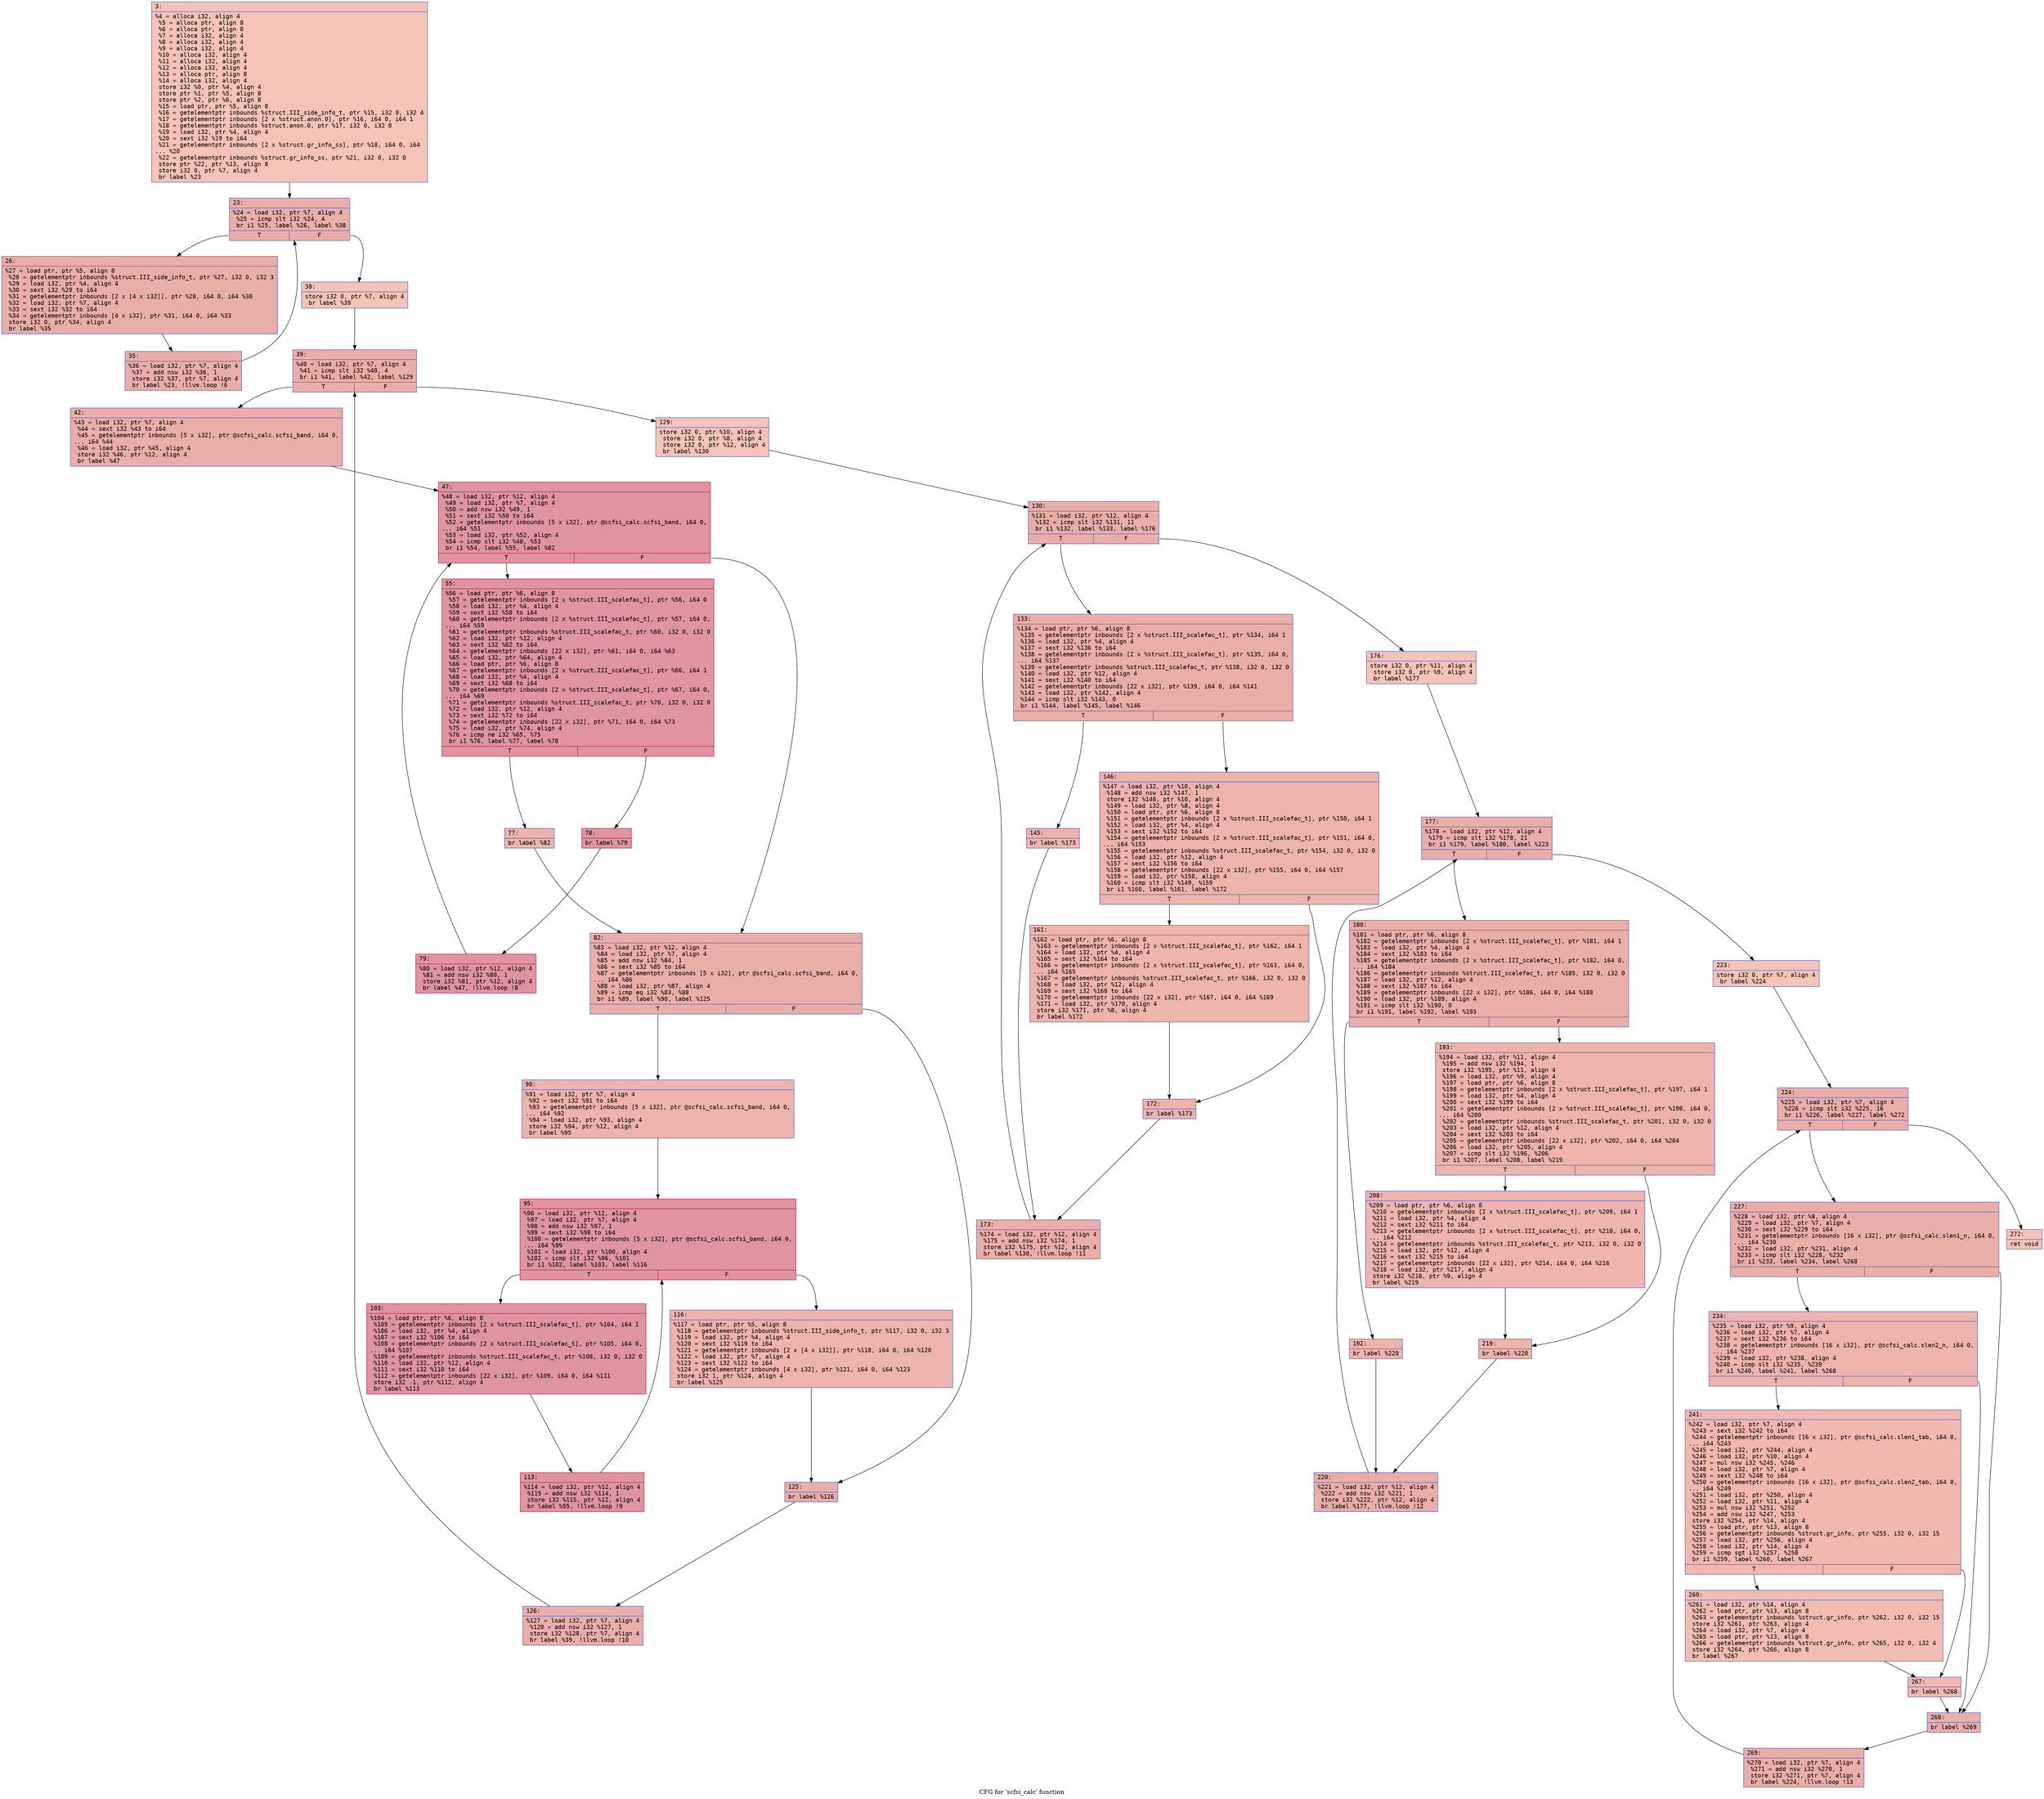 digraph "CFG for 'scfsi_calc' function" {
	label="CFG for 'scfsi_calc' function";

	Node0x60000224e580 [shape=record,color="#3d50c3ff", style=filled, fillcolor="#e8765c70" fontname="Courier",label="{3:\l|  %4 = alloca i32, align 4\l  %5 = alloca ptr, align 8\l  %6 = alloca ptr, align 8\l  %7 = alloca i32, align 4\l  %8 = alloca i32, align 4\l  %9 = alloca i32, align 4\l  %10 = alloca i32, align 4\l  %11 = alloca i32, align 4\l  %12 = alloca i32, align 4\l  %13 = alloca ptr, align 8\l  %14 = alloca i32, align 4\l  store i32 %0, ptr %4, align 4\l  store ptr %1, ptr %5, align 8\l  store ptr %2, ptr %6, align 8\l  %15 = load ptr, ptr %5, align 8\l  %16 = getelementptr inbounds %struct.III_side_info_t, ptr %15, i32 0, i32 4\l  %17 = getelementptr inbounds [2 x %struct.anon.0], ptr %16, i64 0, i64 1\l  %18 = getelementptr inbounds %struct.anon.0, ptr %17, i32 0, i32 0\l  %19 = load i32, ptr %4, align 4\l  %20 = sext i32 %19 to i64\l  %21 = getelementptr inbounds [2 x %struct.gr_info_ss], ptr %18, i64 0, i64\l... %20\l  %22 = getelementptr inbounds %struct.gr_info_ss, ptr %21, i32 0, i32 0\l  store ptr %22, ptr %13, align 8\l  store i32 0, ptr %7, align 4\l  br label %23\l}"];
	Node0x60000224e580 -> Node0x60000224e5d0[tooltip="3 -> 23\nProbability 100.00%" ];
	Node0x60000224e5d0 [shape=record,color="#3d50c3ff", style=filled, fillcolor="#d0473d70" fontname="Courier",label="{23:\l|  %24 = load i32, ptr %7, align 4\l  %25 = icmp slt i32 %24, 4\l  br i1 %25, label %26, label %38\l|{<s0>T|<s1>F}}"];
	Node0x60000224e5d0:s0 -> Node0x60000224e620[tooltip="23 -> 26\nProbability 96.88%" ];
	Node0x60000224e5d0:s1 -> Node0x60000224e6c0[tooltip="23 -> 38\nProbability 3.12%" ];
	Node0x60000224e620 [shape=record,color="#3d50c3ff", style=filled, fillcolor="#d0473d70" fontname="Courier",label="{26:\l|  %27 = load ptr, ptr %5, align 8\l  %28 = getelementptr inbounds %struct.III_side_info_t, ptr %27, i32 0, i32 3\l  %29 = load i32, ptr %4, align 4\l  %30 = sext i32 %29 to i64\l  %31 = getelementptr inbounds [2 x [4 x i32]], ptr %28, i64 0, i64 %30\l  %32 = load i32, ptr %7, align 4\l  %33 = sext i32 %32 to i64\l  %34 = getelementptr inbounds [4 x i32], ptr %31, i64 0, i64 %33\l  store i32 0, ptr %34, align 4\l  br label %35\l}"];
	Node0x60000224e620 -> Node0x60000224e670[tooltip="26 -> 35\nProbability 100.00%" ];
	Node0x60000224e670 [shape=record,color="#3d50c3ff", style=filled, fillcolor="#d0473d70" fontname="Courier",label="{35:\l|  %36 = load i32, ptr %7, align 4\l  %37 = add nsw i32 %36, 1\l  store i32 %37, ptr %7, align 4\l  br label %23, !llvm.loop !6\l}"];
	Node0x60000224e670 -> Node0x60000224e5d0[tooltip="35 -> 23\nProbability 100.00%" ];
	Node0x60000224e6c0 [shape=record,color="#3d50c3ff", style=filled, fillcolor="#e8765c70" fontname="Courier",label="{38:\l|  store i32 0, ptr %7, align 4\l  br label %39\l}"];
	Node0x60000224e6c0 -> Node0x60000224e710[tooltip="38 -> 39\nProbability 100.00%" ];
	Node0x60000224e710 [shape=record,color="#3d50c3ff", style=filled, fillcolor="#d0473d70" fontname="Courier",label="{39:\l|  %40 = load i32, ptr %7, align 4\l  %41 = icmp slt i32 %40, 4\l  br i1 %41, label %42, label %129\l|{<s0>T|<s1>F}}"];
	Node0x60000224e710:s0 -> Node0x60000224e760[tooltip="39 -> 42\nProbability 96.88%" ];
	Node0x60000224e710:s1 -> Node0x60000224ebc0[tooltip="39 -> 129\nProbability 3.12%" ];
	Node0x60000224e760 [shape=record,color="#3d50c3ff", style=filled, fillcolor="#d0473d70" fontname="Courier",label="{42:\l|  %43 = load i32, ptr %7, align 4\l  %44 = sext i32 %43 to i64\l  %45 = getelementptr inbounds [5 x i32], ptr @scfsi_calc.scfsi_band, i64 0,\l... i64 %44\l  %46 = load i32, ptr %45, align 4\l  store i32 %46, ptr %12, align 4\l  br label %47\l}"];
	Node0x60000224e760 -> Node0x60000224e7b0[tooltip="42 -> 47\nProbability 100.00%" ];
	Node0x60000224e7b0 [shape=record,color="#b70d28ff", style=filled, fillcolor="#b70d2870" fontname="Courier",label="{47:\l|  %48 = load i32, ptr %12, align 4\l  %49 = load i32, ptr %7, align 4\l  %50 = add nsw i32 %49, 1\l  %51 = sext i32 %50 to i64\l  %52 = getelementptr inbounds [5 x i32], ptr @scfsi_calc.scfsi_band, i64 0,\l... i64 %51\l  %53 = load i32, ptr %52, align 4\l  %54 = icmp slt i32 %48, %53\l  br i1 %54, label %55, label %82\l|{<s0>T|<s1>F}}"];
	Node0x60000224e7b0:s0 -> Node0x60000224e800[tooltip="47 -> 55\nProbability 96.88%" ];
	Node0x60000224e7b0:s1 -> Node0x60000224e940[tooltip="47 -> 82\nProbability 3.12%" ];
	Node0x60000224e800 [shape=record,color="#b70d28ff", style=filled, fillcolor="#b70d2870" fontname="Courier",label="{55:\l|  %56 = load ptr, ptr %6, align 8\l  %57 = getelementptr inbounds [2 x %struct.III_scalefac_t], ptr %56, i64 0\l  %58 = load i32, ptr %4, align 4\l  %59 = sext i32 %58 to i64\l  %60 = getelementptr inbounds [2 x %struct.III_scalefac_t], ptr %57, i64 0,\l... i64 %59\l  %61 = getelementptr inbounds %struct.III_scalefac_t, ptr %60, i32 0, i32 0\l  %62 = load i32, ptr %12, align 4\l  %63 = sext i32 %62 to i64\l  %64 = getelementptr inbounds [22 x i32], ptr %61, i64 0, i64 %63\l  %65 = load i32, ptr %64, align 4\l  %66 = load ptr, ptr %6, align 8\l  %67 = getelementptr inbounds [2 x %struct.III_scalefac_t], ptr %66, i64 1\l  %68 = load i32, ptr %4, align 4\l  %69 = sext i32 %68 to i64\l  %70 = getelementptr inbounds [2 x %struct.III_scalefac_t], ptr %67, i64 0,\l... i64 %69\l  %71 = getelementptr inbounds %struct.III_scalefac_t, ptr %70, i32 0, i32 0\l  %72 = load i32, ptr %12, align 4\l  %73 = sext i32 %72 to i64\l  %74 = getelementptr inbounds [22 x i32], ptr %71, i64 0, i64 %73\l  %75 = load i32, ptr %74, align 4\l  %76 = icmp ne i32 %65, %75\l  br i1 %76, label %77, label %78\l|{<s0>T|<s1>F}}"];
	Node0x60000224e800:s0 -> Node0x60000224e850[tooltip="55 -> 77\nProbability 3.12%" ];
	Node0x60000224e800:s1 -> Node0x60000224e8a0[tooltip="55 -> 78\nProbability 96.88%" ];
	Node0x60000224e850 [shape=record,color="#3d50c3ff", style=filled, fillcolor="#d6524470" fontname="Courier",label="{77:\l|  br label %82\l}"];
	Node0x60000224e850 -> Node0x60000224e940[tooltip="77 -> 82\nProbability 100.00%" ];
	Node0x60000224e8a0 [shape=record,color="#b70d28ff", style=filled, fillcolor="#b70d2870" fontname="Courier",label="{78:\l|  br label %79\l}"];
	Node0x60000224e8a0 -> Node0x60000224e8f0[tooltip="78 -> 79\nProbability 100.00%" ];
	Node0x60000224e8f0 [shape=record,color="#b70d28ff", style=filled, fillcolor="#b70d2870" fontname="Courier",label="{79:\l|  %80 = load i32, ptr %12, align 4\l  %81 = add nsw i32 %80, 1\l  store i32 %81, ptr %12, align 4\l  br label %47, !llvm.loop !8\l}"];
	Node0x60000224e8f0 -> Node0x60000224e7b0[tooltip="79 -> 47\nProbability 100.00%" ];
	Node0x60000224e940 [shape=record,color="#3d50c3ff", style=filled, fillcolor="#d0473d70" fontname="Courier",label="{82:\l|  %83 = load i32, ptr %12, align 4\l  %84 = load i32, ptr %7, align 4\l  %85 = add nsw i32 %84, 1\l  %86 = sext i32 %85 to i64\l  %87 = getelementptr inbounds [5 x i32], ptr @scfsi_calc.scfsi_band, i64 0,\l... i64 %86\l  %88 = load i32, ptr %87, align 4\l  %89 = icmp eq i32 %83, %88\l  br i1 %89, label %90, label %125\l|{<s0>T|<s1>F}}"];
	Node0x60000224e940:s0 -> Node0x60000224e990[tooltip="82 -> 90\nProbability 50.00%" ];
	Node0x60000224e940:s1 -> Node0x60000224eb20[tooltip="82 -> 125\nProbability 50.00%" ];
	Node0x60000224e990 [shape=record,color="#3d50c3ff", style=filled, fillcolor="#d6524470" fontname="Courier",label="{90:\l|  %91 = load i32, ptr %7, align 4\l  %92 = sext i32 %91 to i64\l  %93 = getelementptr inbounds [5 x i32], ptr @scfsi_calc.scfsi_band, i64 0,\l... i64 %92\l  %94 = load i32, ptr %93, align 4\l  store i32 %94, ptr %12, align 4\l  br label %95\l}"];
	Node0x60000224e990 -> Node0x60000224e9e0[tooltip="90 -> 95\nProbability 100.00%" ];
	Node0x60000224e9e0 [shape=record,color="#b70d28ff", style=filled, fillcolor="#b70d2870" fontname="Courier",label="{95:\l|  %96 = load i32, ptr %12, align 4\l  %97 = load i32, ptr %7, align 4\l  %98 = add nsw i32 %97, 1\l  %99 = sext i32 %98 to i64\l  %100 = getelementptr inbounds [5 x i32], ptr @scfsi_calc.scfsi_band, i64 0,\l... i64 %99\l  %101 = load i32, ptr %100, align 4\l  %102 = icmp slt i32 %96, %101\l  br i1 %102, label %103, label %116\l|{<s0>T|<s1>F}}"];
	Node0x60000224e9e0:s0 -> Node0x60000224ea30[tooltip="95 -> 103\nProbability 96.88%" ];
	Node0x60000224e9e0:s1 -> Node0x60000224ead0[tooltip="95 -> 116\nProbability 3.12%" ];
	Node0x60000224ea30 [shape=record,color="#b70d28ff", style=filled, fillcolor="#b70d2870" fontname="Courier",label="{103:\l|  %104 = load ptr, ptr %6, align 8\l  %105 = getelementptr inbounds [2 x %struct.III_scalefac_t], ptr %104, i64 1\l  %106 = load i32, ptr %4, align 4\l  %107 = sext i32 %106 to i64\l  %108 = getelementptr inbounds [2 x %struct.III_scalefac_t], ptr %105, i64 0,\l... i64 %107\l  %109 = getelementptr inbounds %struct.III_scalefac_t, ptr %108, i32 0, i32 0\l  %110 = load i32, ptr %12, align 4\l  %111 = sext i32 %110 to i64\l  %112 = getelementptr inbounds [22 x i32], ptr %109, i64 0, i64 %111\l  store i32 -1, ptr %112, align 4\l  br label %113\l}"];
	Node0x60000224ea30 -> Node0x60000224ea80[tooltip="103 -> 113\nProbability 100.00%" ];
	Node0x60000224ea80 [shape=record,color="#b70d28ff", style=filled, fillcolor="#b70d2870" fontname="Courier",label="{113:\l|  %114 = load i32, ptr %12, align 4\l  %115 = add nsw i32 %114, 1\l  store i32 %115, ptr %12, align 4\l  br label %95, !llvm.loop !9\l}"];
	Node0x60000224ea80 -> Node0x60000224e9e0[tooltip="113 -> 95\nProbability 100.00%" ];
	Node0x60000224ead0 [shape=record,color="#3d50c3ff", style=filled, fillcolor="#d6524470" fontname="Courier",label="{116:\l|  %117 = load ptr, ptr %5, align 8\l  %118 = getelementptr inbounds %struct.III_side_info_t, ptr %117, i32 0, i32 3\l  %119 = load i32, ptr %4, align 4\l  %120 = sext i32 %119 to i64\l  %121 = getelementptr inbounds [2 x [4 x i32]], ptr %118, i64 0, i64 %120\l  %122 = load i32, ptr %7, align 4\l  %123 = sext i32 %122 to i64\l  %124 = getelementptr inbounds [4 x i32], ptr %121, i64 0, i64 %123\l  store i32 1, ptr %124, align 4\l  br label %125\l}"];
	Node0x60000224ead0 -> Node0x60000224eb20[tooltip="116 -> 125\nProbability 100.00%" ];
	Node0x60000224eb20 [shape=record,color="#3d50c3ff", style=filled, fillcolor="#d0473d70" fontname="Courier",label="{125:\l|  br label %126\l}"];
	Node0x60000224eb20 -> Node0x60000224eb70[tooltip="125 -> 126\nProbability 100.00%" ];
	Node0x60000224eb70 [shape=record,color="#3d50c3ff", style=filled, fillcolor="#d0473d70" fontname="Courier",label="{126:\l|  %127 = load i32, ptr %7, align 4\l  %128 = add nsw i32 %127, 1\l  store i32 %128, ptr %7, align 4\l  br label %39, !llvm.loop !10\l}"];
	Node0x60000224eb70 -> Node0x60000224e710[tooltip="126 -> 39\nProbability 100.00%" ];
	Node0x60000224ebc0 [shape=record,color="#3d50c3ff", style=filled, fillcolor="#e8765c70" fontname="Courier",label="{129:\l|  store i32 0, ptr %10, align 4\l  store i32 0, ptr %8, align 4\l  store i32 0, ptr %12, align 4\l  br label %130\l}"];
	Node0x60000224ebc0 -> Node0x60000224ec10[tooltip="129 -> 130\nProbability 100.00%" ];
	Node0x60000224ec10 [shape=record,color="#3d50c3ff", style=filled, fillcolor="#d0473d70" fontname="Courier",label="{130:\l|  %131 = load i32, ptr %12, align 4\l  %132 = icmp slt i32 %131, 11\l  br i1 %132, label %133, label %176\l|{<s0>T|<s1>F}}"];
	Node0x60000224ec10:s0 -> Node0x60000224ec60[tooltip="130 -> 133\nProbability 96.88%" ];
	Node0x60000224ec10:s1 -> Node0x60000224ee40[tooltip="130 -> 176\nProbability 3.12%" ];
	Node0x60000224ec60 [shape=record,color="#3d50c3ff", style=filled, fillcolor="#d0473d70" fontname="Courier",label="{133:\l|  %134 = load ptr, ptr %6, align 8\l  %135 = getelementptr inbounds [2 x %struct.III_scalefac_t], ptr %134, i64 1\l  %136 = load i32, ptr %4, align 4\l  %137 = sext i32 %136 to i64\l  %138 = getelementptr inbounds [2 x %struct.III_scalefac_t], ptr %135, i64 0,\l... i64 %137\l  %139 = getelementptr inbounds %struct.III_scalefac_t, ptr %138, i32 0, i32 0\l  %140 = load i32, ptr %12, align 4\l  %141 = sext i32 %140 to i64\l  %142 = getelementptr inbounds [22 x i32], ptr %139, i64 0, i64 %141\l  %143 = load i32, ptr %142, align 4\l  %144 = icmp slt i32 %143, 0\l  br i1 %144, label %145, label %146\l|{<s0>T|<s1>F}}"];
	Node0x60000224ec60:s0 -> Node0x60000224ecb0[tooltip="133 -> 145\nProbability 37.50%" ];
	Node0x60000224ec60:s1 -> Node0x60000224ed00[tooltip="133 -> 146\nProbability 62.50%" ];
	Node0x60000224ecb0 [shape=record,color="#3d50c3ff", style=filled, fillcolor="#d8564670" fontname="Courier",label="{145:\l|  br label %173\l}"];
	Node0x60000224ecb0 -> Node0x60000224edf0[tooltip="145 -> 173\nProbability 100.00%" ];
	Node0x60000224ed00 [shape=record,color="#3d50c3ff", style=filled, fillcolor="#d6524470" fontname="Courier",label="{146:\l|  %147 = load i32, ptr %10, align 4\l  %148 = add nsw i32 %147, 1\l  store i32 %148, ptr %10, align 4\l  %149 = load i32, ptr %8, align 4\l  %150 = load ptr, ptr %6, align 8\l  %151 = getelementptr inbounds [2 x %struct.III_scalefac_t], ptr %150, i64 1\l  %152 = load i32, ptr %4, align 4\l  %153 = sext i32 %152 to i64\l  %154 = getelementptr inbounds [2 x %struct.III_scalefac_t], ptr %151, i64 0,\l... i64 %153\l  %155 = getelementptr inbounds %struct.III_scalefac_t, ptr %154, i32 0, i32 0\l  %156 = load i32, ptr %12, align 4\l  %157 = sext i32 %156 to i64\l  %158 = getelementptr inbounds [22 x i32], ptr %155, i64 0, i64 %157\l  %159 = load i32, ptr %158, align 4\l  %160 = icmp slt i32 %149, %159\l  br i1 %160, label %161, label %172\l|{<s0>T|<s1>F}}"];
	Node0x60000224ed00:s0 -> Node0x60000224ed50[tooltip="146 -> 161\nProbability 50.00%" ];
	Node0x60000224ed00:s1 -> Node0x60000224eda0[tooltip="146 -> 172\nProbability 50.00%" ];
	Node0x60000224ed50 [shape=record,color="#3d50c3ff", style=filled, fillcolor="#d8564670" fontname="Courier",label="{161:\l|  %162 = load ptr, ptr %6, align 8\l  %163 = getelementptr inbounds [2 x %struct.III_scalefac_t], ptr %162, i64 1\l  %164 = load i32, ptr %4, align 4\l  %165 = sext i32 %164 to i64\l  %166 = getelementptr inbounds [2 x %struct.III_scalefac_t], ptr %163, i64 0,\l... i64 %165\l  %167 = getelementptr inbounds %struct.III_scalefac_t, ptr %166, i32 0, i32 0\l  %168 = load i32, ptr %12, align 4\l  %169 = sext i32 %168 to i64\l  %170 = getelementptr inbounds [22 x i32], ptr %167, i64 0, i64 %169\l  %171 = load i32, ptr %170, align 4\l  store i32 %171, ptr %8, align 4\l  br label %172\l}"];
	Node0x60000224ed50 -> Node0x60000224eda0[tooltip="161 -> 172\nProbability 100.00%" ];
	Node0x60000224eda0 [shape=record,color="#3d50c3ff", style=filled, fillcolor="#d6524470" fontname="Courier",label="{172:\l|  br label %173\l}"];
	Node0x60000224eda0 -> Node0x60000224edf0[tooltip="172 -> 173\nProbability 100.00%" ];
	Node0x60000224edf0 [shape=record,color="#3d50c3ff", style=filled, fillcolor="#d0473d70" fontname="Courier",label="{173:\l|  %174 = load i32, ptr %12, align 4\l  %175 = add nsw i32 %174, 1\l  store i32 %175, ptr %12, align 4\l  br label %130, !llvm.loop !11\l}"];
	Node0x60000224edf0 -> Node0x60000224ec10[tooltip="173 -> 130\nProbability 100.00%" ];
	Node0x60000224ee40 [shape=record,color="#3d50c3ff", style=filled, fillcolor="#e8765c70" fontname="Courier",label="{176:\l|  store i32 0, ptr %11, align 4\l  store i32 0, ptr %9, align 4\l  br label %177\l}"];
	Node0x60000224ee40 -> Node0x60000224ee90[tooltip="176 -> 177\nProbability 100.00%" ];
	Node0x60000224ee90 [shape=record,color="#3d50c3ff", style=filled, fillcolor="#d0473d70" fontname="Courier",label="{177:\l|  %178 = load i32, ptr %12, align 4\l  %179 = icmp slt i32 %178, 21\l  br i1 %179, label %180, label %223\l|{<s0>T|<s1>F}}"];
	Node0x60000224ee90:s0 -> Node0x60000224eee0[tooltip="177 -> 180\nProbability 96.88%" ];
	Node0x60000224ee90:s1 -> Node0x60000224f0c0[tooltip="177 -> 223\nProbability 3.12%" ];
	Node0x60000224eee0 [shape=record,color="#3d50c3ff", style=filled, fillcolor="#d0473d70" fontname="Courier",label="{180:\l|  %181 = load ptr, ptr %6, align 8\l  %182 = getelementptr inbounds [2 x %struct.III_scalefac_t], ptr %181, i64 1\l  %183 = load i32, ptr %4, align 4\l  %184 = sext i32 %183 to i64\l  %185 = getelementptr inbounds [2 x %struct.III_scalefac_t], ptr %182, i64 0,\l... i64 %184\l  %186 = getelementptr inbounds %struct.III_scalefac_t, ptr %185, i32 0, i32 0\l  %187 = load i32, ptr %12, align 4\l  %188 = sext i32 %187 to i64\l  %189 = getelementptr inbounds [22 x i32], ptr %186, i64 0, i64 %188\l  %190 = load i32, ptr %189, align 4\l  %191 = icmp slt i32 %190, 0\l  br i1 %191, label %192, label %193\l|{<s0>T|<s1>F}}"];
	Node0x60000224eee0:s0 -> Node0x60000224ef30[tooltip="180 -> 192\nProbability 37.50%" ];
	Node0x60000224eee0:s1 -> Node0x60000224ef80[tooltip="180 -> 193\nProbability 62.50%" ];
	Node0x60000224ef30 [shape=record,color="#3d50c3ff", style=filled, fillcolor="#d8564670" fontname="Courier",label="{192:\l|  br label %220\l}"];
	Node0x60000224ef30 -> Node0x60000224f070[tooltip="192 -> 220\nProbability 100.00%" ];
	Node0x60000224ef80 [shape=record,color="#3d50c3ff", style=filled, fillcolor="#d6524470" fontname="Courier",label="{193:\l|  %194 = load i32, ptr %11, align 4\l  %195 = add nsw i32 %194, 1\l  store i32 %195, ptr %11, align 4\l  %196 = load i32, ptr %9, align 4\l  %197 = load ptr, ptr %6, align 8\l  %198 = getelementptr inbounds [2 x %struct.III_scalefac_t], ptr %197, i64 1\l  %199 = load i32, ptr %4, align 4\l  %200 = sext i32 %199 to i64\l  %201 = getelementptr inbounds [2 x %struct.III_scalefac_t], ptr %198, i64 0,\l... i64 %200\l  %202 = getelementptr inbounds %struct.III_scalefac_t, ptr %201, i32 0, i32 0\l  %203 = load i32, ptr %12, align 4\l  %204 = sext i32 %203 to i64\l  %205 = getelementptr inbounds [22 x i32], ptr %202, i64 0, i64 %204\l  %206 = load i32, ptr %205, align 4\l  %207 = icmp slt i32 %196, %206\l  br i1 %207, label %208, label %219\l|{<s0>T|<s1>F}}"];
	Node0x60000224ef80:s0 -> Node0x60000224efd0[tooltip="193 -> 208\nProbability 50.00%" ];
	Node0x60000224ef80:s1 -> Node0x60000224f020[tooltip="193 -> 219\nProbability 50.00%" ];
	Node0x60000224efd0 [shape=record,color="#3d50c3ff", style=filled, fillcolor="#d8564670" fontname="Courier",label="{208:\l|  %209 = load ptr, ptr %6, align 8\l  %210 = getelementptr inbounds [2 x %struct.III_scalefac_t], ptr %209, i64 1\l  %211 = load i32, ptr %4, align 4\l  %212 = sext i32 %211 to i64\l  %213 = getelementptr inbounds [2 x %struct.III_scalefac_t], ptr %210, i64 0,\l... i64 %212\l  %214 = getelementptr inbounds %struct.III_scalefac_t, ptr %213, i32 0, i32 0\l  %215 = load i32, ptr %12, align 4\l  %216 = sext i32 %215 to i64\l  %217 = getelementptr inbounds [22 x i32], ptr %214, i64 0, i64 %216\l  %218 = load i32, ptr %217, align 4\l  store i32 %218, ptr %9, align 4\l  br label %219\l}"];
	Node0x60000224efd0 -> Node0x60000224f020[tooltip="208 -> 219\nProbability 100.00%" ];
	Node0x60000224f020 [shape=record,color="#3d50c3ff", style=filled, fillcolor="#d6524470" fontname="Courier",label="{219:\l|  br label %220\l}"];
	Node0x60000224f020 -> Node0x60000224f070[tooltip="219 -> 220\nProbability 100.00%" ];
	Node0x60000224f070 [shape=record,color="#3d50c3ff", style=filled, fillcolor="#d0473d70" fontname="Courier",label="{220:\l|  %221 = load i32, ptr %12, align 4\l  %222 = add nsw i32 %221, 1\l  store i32 %222, ptr %12, align 4\l  br label %177, !llvm.loop !12\l}"];
	Node0x60000224f070 -> Node0x60000224ee90[tooltip="220 -> 177\nProbability 100.00%" ];
	Node0x60000224f0c0 [shape=record,color="#3d50c3ff", style=filled, fillcolor="#e8765c70" fontname="Courier",label="{223:\l|  store i32 0, ptr %7, align 4\l  br label %224\l}"];
	Node0x60000224f0c0 -> Node0x60000224f110[tooltip="223 -> 224\nProbability 100.00%" ];
	Node0x60000224f110 [shape=record,color="#3d50c3ff", style=filled, fillcolor="#d0473d70" fontname="Courier",label="{224:\l|  %225 = load i32, ptr %7, align 4\l  %226 = icmp slt i32 %225, 16\l  br i1 %226, label %227, label %272\l|{<s0>T|<s1>F}}"];
	Node0x60000224f110:s0 -> Node0x60000224f160[tooltip="224 -> 227\nProbability 96.88%" ];
	Node0x60000224f110:s1 -> Node0x60000224f390[tooltip="224 -> 272\nProbability 3.12%" ];
	Node0x60000224f160 [shape=record,color="#3d50c3ff", style=filled, fillcolor="#d0473d70" fontname="Courier",label="{227:\l|  %228 = load i32, ptr %8, align 4\l  %229 = load i32, ptr %7, align 4\l  %230 = sext i32 %229 to i64\l  %231 = getelementptr inbounds [16 x i32], ptr @scfsi_calc.slen1_n, i64 0,\l... i64 %230\l  %232 = load i32, ptr %231, align 4\l  %233 = icmp slt i32 %228, %232\l  br i1 %233, label %234, label %268\l|{<s0>T|<s1>F}}"];
	Node0x60000224f160:s0 -> Node0x60000224f1b0[tooltip="227 -> 234\nProbability 50.00%" ];
	Node0x60000224f160:s1 -> Node0x60000224f2f0[tooltip="227 -> 268\nProbability 50.00%" ];
	Node0x60000224f1b0 [shape=record,color="#3d50c3ff", style=filled, fillcolor="#d6524470" fontname="Courier",label="{234:\l|  %235 = load i32, ptr %9, align 4\l  %236 = load i32, ptr %7, align 4\l  %237 = sext i32 %236 to i64\l  %238 = getelementptr inbounds [16 x i32], ptr @scfsi_calc.slen2_n, i64 0,\l... i64 %237\l  %239 = load i32, ptr %238, align 4\l  %240 = icmp slt i32 %235, %239\l  br i1 %240, label %241, label %268\l|{<s0>T|<s1>F}}"];
	Node0x60000224f1b0:s0 -> Node0x60000224f200[tooltip="234 -> 241\nProbability 50.00%" ];
	Node0x60000224f1b0:s1 -> Node0x60000224f2f0[tooltip="234 -> 268\nProbability 50.00%" ];
	Node0x60000224f200 [shape=record,color="#3d50c3ff", style=filled, fillcolor="#dc5d4a70" fontname="Courier",label="{241:\l|  %242 = load i32, ptr %7, align 4\l  %243 = sext i32 %242 to i64\l  %244 = getelementptr inbounds [16 x i32], ptr @scfsi_calc.slen1_tab, i64 0,\l... i64 %243\l  %245 = load i32, ptr %244, align 4\l  %246 = load i32, ptr %10, align 4\l  %247 = mul nsw i32 %245, %246\l  %248 = load i32, ptr %7, align 4\l  %249 = sext i32 %248 to i64\l  %250 = getelementptr inbounds [16 x i32], ptr @scfsi_calc.slen2_tab, i64 0,\l... i64 %249\l  %251 = load i32, ptr %250, align 4\l  %252 = load i32, ptr %11, align 4\l  %253 = mul nsw i32 %251, %252\l  %254 = add nsw i32 %247, %253\l  store i32 %254, ptr %14, align 4\l  %255 = load ptr, ptr %13, align 8\l  %256 = getelementptr inbounds %struct.gr_info, ptr %255, i32 0, i32 15\l  %257 = load i32, ptr %256, align 4\l  %258 = load i32, ptr %14, align 4\l  %259 = icmp sgt i32 %257, %258\l  br i1 %259, label %260, label %267\l|{<s0>T|<s1>F}}"];
	Node0x60000224f200:s0 -> Node0x60000224f250[tooltip="241 -> 260\nProbability 50.00%" ];
	Node0x60000224f200:s1 -> Node0x60000224f2a0[tooltip="241 -> 267\nProbability 50.00%" ];
	Node0x60000224f250 [shape=record,color="#3d50c3ff", style=filled, fillcolor="#e1675170" fontname="Courier",label="{260:\l|  %261 = load i32, ptr %14, align 4\l  %262 = load ptr, ptr %13, align 8\l  %263 = getelementptr inbounds %struct.gr_info, ptr %262, i32 0, i32 15\l  store i32 %261, ptr %263, align 4\l  %264 = load i32, ptr %7, align 4\l  %265 = load ptr, ptr %13, align 8\l  %266 = getelementptr inbounds %struct.gr_info, ptr %265, i32 0, i32 4\l  store i32 %264, ptr %266, align 8\l  br label %267\l}"];
	Node0x60000224f250 -> Node0x60000224f2a0[tooltip="260 -> 267\nProbability 100.00%" ];
	Node0x60000224f2a0 [shape=record,color="#3d50c3ff", style=filled, fillcolor="#dc5d4a70" fontname="Courier",label="{267:\l|  br label %268\l}"];
	Node0x60000224f2a0 -> Node0x60000224f2f0[tooltip="267 -> 268\nProbability 100.00%" ];
	Node0x60000224f2f0 [shape=record,color="#3d50c3ff", style=filled, fillcolor="#d0473d70" fontname="Courier",label="{268:\l|  br label %269\l}"];
	Node0x60000224f2f0 -> Node0x60000224f340[tooltip="268 -> 269\nProbability 100.00%" ];
	Node0x60000224f340 [shape=record,color="#3d50c3ff", style=filled, fillcolor="#d0473d70" fontname="Courier",label="{269:\l|  %270 = load i32, ptr %7, align 4\l  %271 = add nsw i32 %270, 1\l  store i32 %271, ptr %7, align 4\l  br label %224, !llvm.loop !13\l}"];
	Node0x60000224f340 -> Node0x60000224f110[tooltip="269 -> 224\nProbability 100.00%" ];
	Node0x60000224f390 [shape=record,color="#3d50c3ff", style=filled, fillcolor="#e8765c70" fontname="Courier",label="{272:\l|  ret void\l}"];
}
